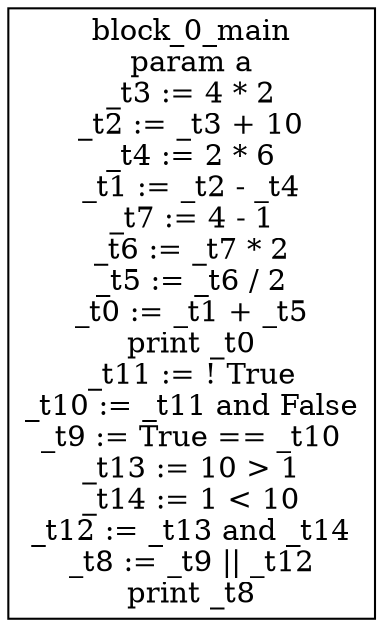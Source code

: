 digraph {
	node [shape=box];
	block_0_main [label="block_0_main\nparam a\n_t3 := 4 * 2\n_t2 := _t3 + 10\n_t4 := 2 * 6\n_t1 := _t2 - _t4\n_t7 := 4 - 1\n_t6 := _t7 * 2\n_t5 := _t6 / 2\n_t0 := _t1 + _t5\nprint _t0\n_t11 := ! True\n_t10 := _t11 and False\n_t9 := True == _t10\n_t13 := 10 > 1\n_t14 := 1 < 10\n_t12 := _t13 and _t14\n_t8 := _t9 || _t12\nprint _t8\n"];
}
